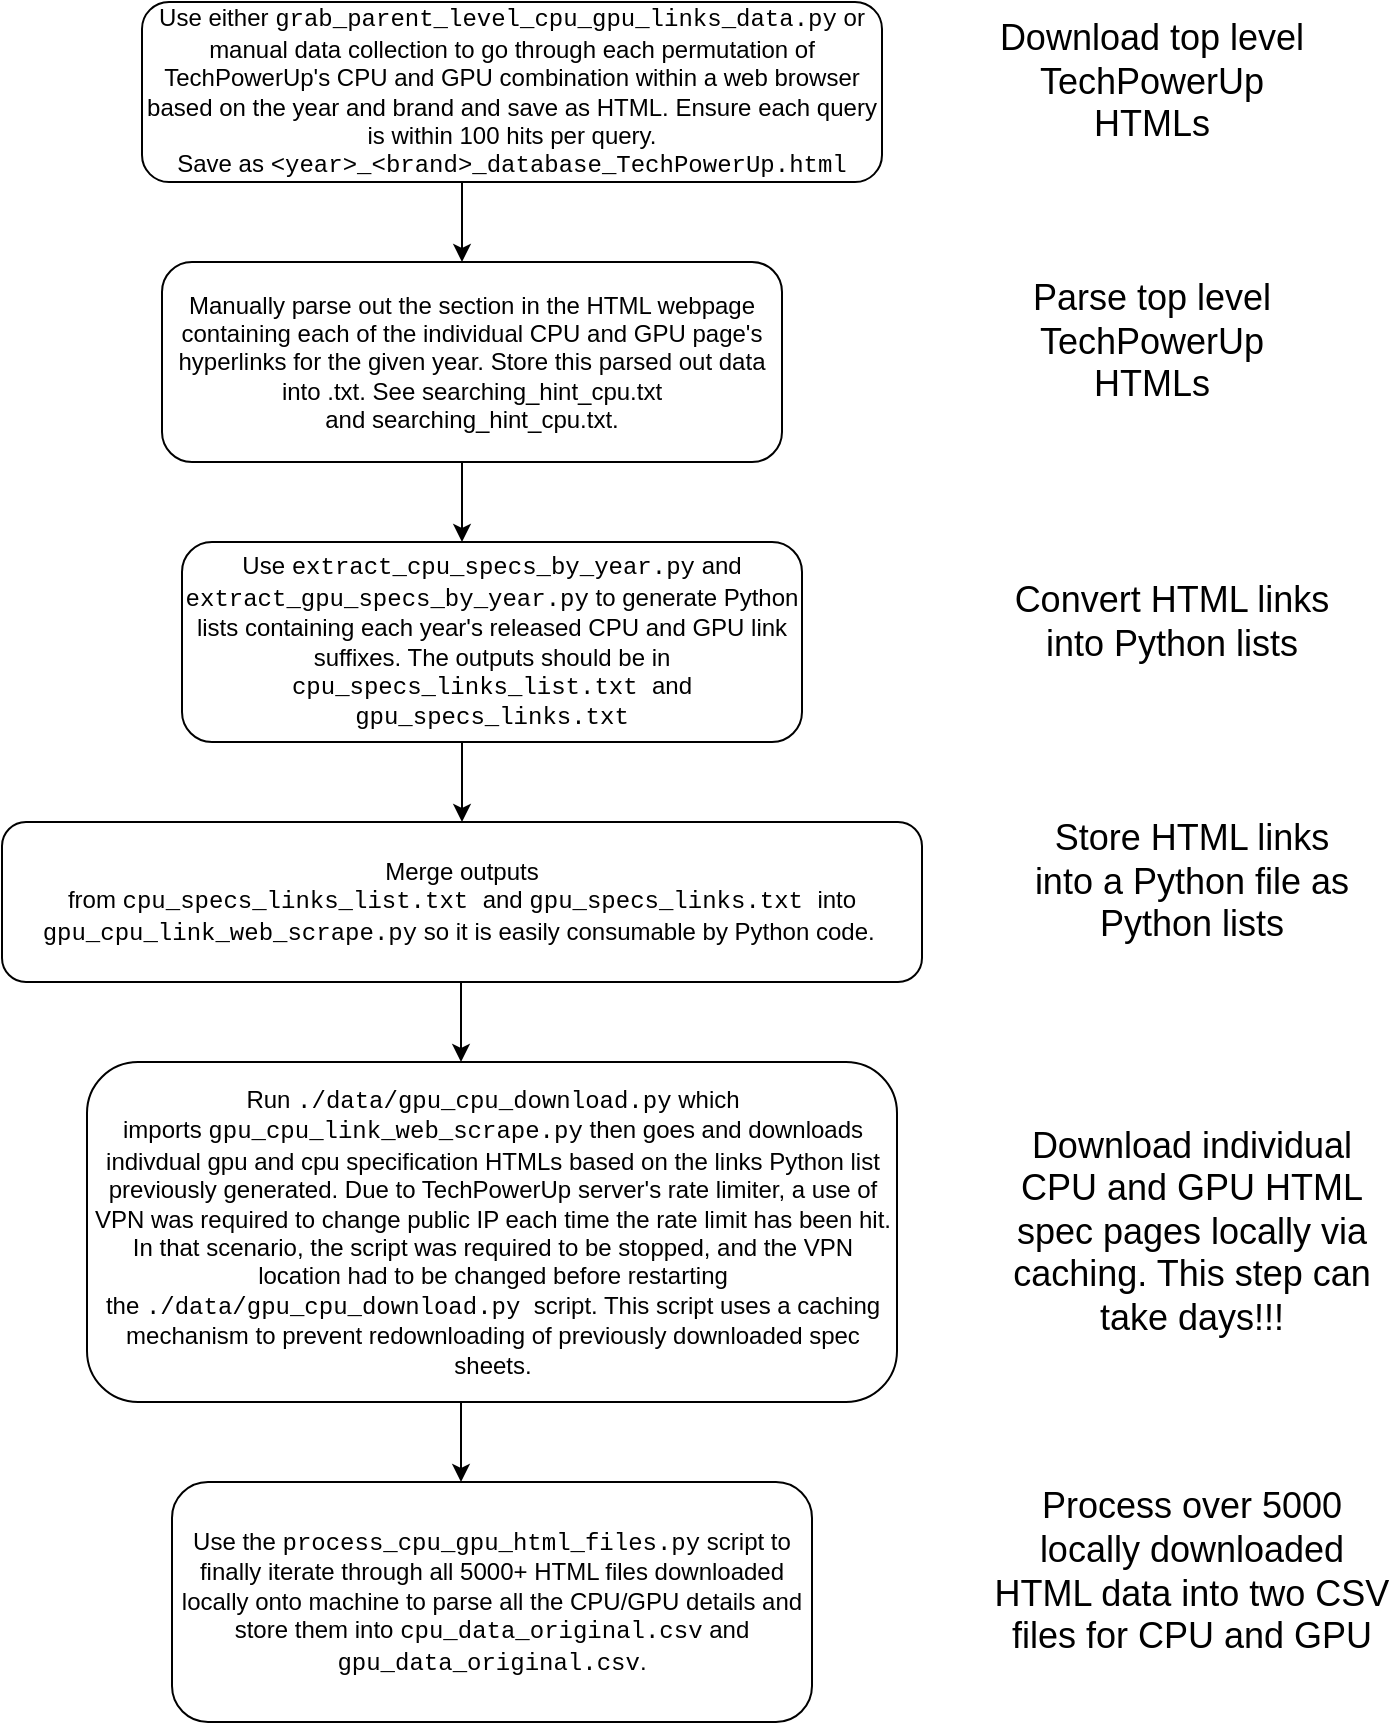 <mxfile version="24.7.17" pages="3">
  <diagram id="C5RBs43oDa-KdzZeNtuy" name="Page-1">
    <mxGraphModel dx="2314" dy="836" grid="1" gridSize="10" guides="1" tooltips="1" connect="1" arrows="1" fold="1" page="1" pageScale="1" pageWidth="827" pageHeight="1169" math="0" shadow="0">
      <root>
        <mxCell id="WIyWlLk6GJQsqaUBKTNV-0" />
        <mxCell id="WIyWlLk6GJQsqaUBKTNV-1" parent="WIyWlLk6GJQsqaUBKTNV-0" />
        <mxCell id="WIyWlLk6GJQsqaUBKTNV-11" value="Manually parse out the section in the HTML webpage containing each of the individual CPU and GPU page&#39;s hyperlinks for the given year. Store this parsed out data into .txt. See&amp;nbsp;searching_hint_cpu.txt and&amp;nbsp;searching_hint_cpu.txt." style="rounded=1;whiteSpace=wrap;html=1;fontSize=12;glass=0;strokeWidth=1;shadow=0;" parent="WIyWlLk6GJQsqaUBKTNV-1" vertex="1">
          <mxGeometry x="160" y="250" width="310" height="100" as="geometry" />
        </mxCell>
        <mxCell id="Esp_Vv1ihvw1R9XzcpMX-0" value="" style="endArrow=classic;html=1;rounded=0;exitX=0.5;exitY=1;exitDx=0;exitDy=0;" edge="1" parent="WIyWlLk6GJQsqaUBKTNV-1">
          <mxGeometry width="50" height="50" relative="1" as="geometry">
            <mxPoint x="310" y="210" as="sourcePoint" />
            <mxPoint x="310" y="250" as="targetPoint" />
          </mxGeometry>
        </mxCell>
        <mxCell id="Esp_Vv1ihvw1R9XzcpMX-1" value="Run&amp;nbsp;&lt;span style=&quot;font-family: &amp;quot;Courier New&amp;quot;;&quot;&gt;./data/gpu_cpu_download.py&lt;/span&gt;&amp;nbsp;which imports&amp;nbsp;&lt;span style=&quot;font-family: &amp;quot;Courier New&amp;quot;;&quot;&gt;gpu_cpu_link_web_scrape.py&lt;/span&gt;&amp;nbsp;then goes and downloads indivdual gpu and cpu specification HTMLs based on the links Python list previously generated. Due to TechPowerUp server&#39;s rate limiter, a use of VPN was required to change public IP each time the rate limit has been hit. In that scenario, the script was required to be stopped, and the VPN location had to be changed before restarting the&amp;nbsp;&lt;span style=&quot;font-family: &amp;quot;Courier New&amp;quot;;&quot;&gt;./data/gpu_cpu_download.py&lt;/span&gt;&amp;nbsp;&amp;nbsp;script. This script uses a caching mechanism to prevent redownloading of previously downloaded spec sheets." style="rounded=1;whiteSpace=wrap;html=1;fontSize=12;glass=0;strokeWidth=1;shadow=0;" vertex="1" parent="WIyWlLk6GJQsqaUBKTNV-1">
          <mxGeometry x="122.5" y="650" width="405" height="170" as="geometry" />
        </mxCell>
        <mxCell id="Esp_Vv1ihvw1R9XzcpMX-3" value="Use either&amp;nbsp;&lt;font face=&quot;Courier New&quot;&gt;grab_parent_level_cpu_gpu_links_data.py&lt;/font&gt; or manual data collection to go through each permutation of TechPowerUp&#39;s CPU and GPU combination within a web browser based on the year and brand and save as HTML. Ensure each query is within 100 hits per query.&lt;div&gt;Save as &lt;font face=&quot;Courier New&quot;&gt;&amp;lt;year&amp;gt;_&amp;lt;brand&amp;gt;_database_TechPowerUp.html&lt;/font&gt;&lt;/div&gt;" style="rounded=1;whiteSpace=wrap;html=1;" vertex="1" parent="WIyWlLk6GJQsqaUBKTNV-1">
          <mxGeometry x="150" y="120" width="370" height="90" as="geometry" />
        </mxCell>
        <mxCell id="Esp_Vv1ihvw1R9XzcpMX-4" value="" style="endArrow=classic;html=1;rounded=0;exitX=0.5;exitY=1;exitDx=0;exitDy=0;" edge="1" parent="WIyWlLk6GJQsqaUBKTNV-1">
          <mxGeometry width="50" height="50" relative="1" as="geometry">
            <mxPoint x="310" y="350" as="sourcePoint" />
            <mxPoint x="310" y="390" as="targetPoint" />
          </mxGeometry>
        </mxCell>
        <mxCell id="Esp_Vv1ihvw1R9XzcpMX-5" value="Use &lt;font face=&quot;Courier New&quot;&gt;extract_cpu_specs_by_year.py&lt;/font&gt; and &lt;font face=&quot;Courier New&quot;&gt;extract_gpu_specs_by_year.py&lt;/font&gt; to generate Python lists containing each year&#39;s released CPU and GPU link suffixes. The outputs should be in &lt;font face=&quot;Courier New&quot;&gt;cpu_specs_links_list.txt &lt;/font&gt;and &lt;font face=&quot;Courier New&quot;&gt;gpu_specs_links.txt&lt;/font&gt;" style="rounded=1;whiteSpace=wrap;html=1;" vertex="1" parent="WIyWlLk6GJQsqaUBKTNV-1">
          <mxGeometry x="170" y="390" width="310" height="100" as="geometry" />
        </mxCell>
        <mxCell id="Esp_Vv1ihvw1R9XzcpMX-6" value="&lt;font style=&quot;font-size: 18px;&quot;&gt;Download top level TechPowerUp&lt;/font&gt;&lt;div&gt;&lt;font style=&quot;font-size: 18px;&quot;&gt;HTMLs&lt;/font&gt;&lt;/div&gt;" style="text;html=1;align=center;verticalAlign=middle;whiteSpace=wrap;rounded=0;" vertex="1" parent="WIyWlLk6GJQsqaUBKTNV-1">
          <mxGeometry x="570" y="130" width="170" height="60" as="geometry" />
        </mxCell>
        <mxCell id="Esp_Vv1ihvw1R9XzcpMX-7" value="&lt;font style=&quot;font-size: 18px;&quot;&gt;Parse top level TechPowerUp&lt;/font&gt;&lt;div&gt;&lt;font style=&quot;font-size: 18px;&quot;&gt;HTMLs&lt;/font&gt;&lt;/div&gt;" style="text;html=1;align=center;verticalAlign=middle;whiteSpace=wrap;rounded=0;" vertex="1" parent="WIyWlLk6GJQsqaUBKTNV-1">
          <mxGeometry x="570" y="260" width="170" height="60" as="geometry" />
        </mxCell>
        <mxCell id="Esp_Vv1ihvw1R9XzcpMX-8" value="&lt;span style=&quot;font-size: 18px;&quot;&gt;Convert HTML links into Python lists&lt;/span&gt;" style="text;html=1;align=center;verticalAlign=middle;whiteSpace=wrap;rounded=0;" vertex="1" parent="WIyWlLk6GJQsqaUBKTNV-1">
          <mxGeometry x="580" y="400" width="170" height="60" as="geometry" />
        </mxCell>
        <mxCell id="Esp_Vv1ihvw1R9XzcpMX-9" value="Merge outputs from&amp;nbsp;&lt;font face=&quot;Courier New&quot;&gt;cpu_specs_links_list.txt&amp;nbsp;&lt;/font&gt;and&amp;nbsp;&lt;font face=&quot;Courier New&quot;&gt;gpu_specs_links.txt&amp;nbsp;&lt;/font&gt;into &lt;font face=&quot;Courier New&quot;&gt;gpu_cpu_link_web_scrape.py&lt;/font&gt; so it is easily consumable by Python code.&amp;nbsp;" style="rounded=1;whiteSpace=wrap;html=1;" vertex="1" parent="WIyWlLk6GJQsqaUBKTNV-1">
          <mxGeometry x="80" y="530" width="460" height="80" as="geometry" />
        </mxCell>
        <mxCell id="Esp_Vv1ihvw1R9XzcpMX-10" value="" style="endArrow=classic;html=1;rounded=0;exitX=0.5;exitY=1;exitDx=0;exitDy=0;" edge="1" parent="WIyWlLk6GJQsqaUBKTNV-1">
          <mxGeometry width="50" height="50" relative="1" as="geometry">
            <mxPoint x="310" y="490" as="sourcePoint" />
            <mxPoint x="310" y="530" as="targetPoint" />
          </mxGeometry>
        </mxCell>
        <mxCell id="Esp_Vv1ihvw1R9XzcpMX-11" value="&lt;span style=&quot;font-size: 18px;&quot;&gt;Store HTML links into a Python file as Python lists&lt;/span&gt;" style="text;html=1;align=center;verticalAlign=middle;whiteSpace=wrap;rounded=0;" vertex="1" parent="WIyWlLk6GJQsqaUBKTNV-1">
          <mxGeometry x="590" y="530" width="170" height="60" as="geometry" />
        </mxCell>
        <mxCell id="Esp_Vv1ihvw1R9XzcpMX-12" value="&lt;span style=&quot;font-size: 18px;&quot;&gt;Download individual CPU and GPU HTML spec pages locally via caching. This step can take days!!!&lt;/span&gt;" style="text;html=1;align=center;verticalAlign=middle;whiteSpace=wrap;rounded=0;" vertex="1" parent="WIyWlLk6GJQsqaUBKTNV-1">
          <mxGeometry x="580" y="680" width="190" height="110" as="geometry" />
        </mxCell>
        <mxCell id="Esp_Vv1ihvw1R9XzcpMX-13" value="Use the &lt;font face=&quot;Courier New&quot;&gt;process_cpu_gpu_html_files.py&lt;/font&gt; script to finally iterate through all 5000+ HTML files downloaded locally onto machine to parse all the CPU/GPU details and store them into &lt;font face=&quot;Courier New&quot;&gt;cpu_data_original.csv&lt;/font&gt; and &lt;font face=&quot;Courier New&quot;&gt;gpu_data_original.csv&lt;/font&gt;." style="rounded=1;whiteSpace=wrap;html=1;" vertex="1" parent="WIyWlLk6GJQsqaUBKTNV-1">
          <mxGeometry x="165" y="860" width="320" height="120" as="geometry" />
        </mxCell>
        <mxCell id="IM8Nb13rTrj5SgrWcA-M-0" value="" style="endArrow=classic;html=1;rounded=0;exitX=0.5;exitY=1;exitDx=0;exitDy=0;" edge="1" parent="WIyWlLk6GJQsqaUBKTNV-1">
          <mxGeometry width="50" height="50" relative="1" as="geometry">
            <mxPoint x="309.5" y="610" as="sourcePoint" />
            <mxPoint x="309.5" y="650" as="targetPoint" />
          </mxGeometry>
        </mxCell>
        <mxCell id="IM8Nb13rTrj5SgrWcA-M-1" value="" style="endArrow=classic;html=1;rounded=0;exitX=0.5;exitY=1;exitDx=0;exitDy=0;" edge="1" parent="WIyWlLk6GJQsqaUBKTNV-1">
          <mxGeometry width="50" height="50" relative="1" as="geometry">
            <mxPoint x="309.5" y="820" as="sourcePoint" />
            <mxPoint x="309.5" y="860" as="targetPoint" />
          </mxGeometry>
        </mxCell>
        <mxCell id="IM8Nb13rTrj5SgrWcA-M-2" value="&lt;span style=&quot;font-size: 18px;&quot;&gt;Process over 5000 locally downloaded HTML data into two CSV files for CPU and GPU&lt;/span&gt;" style="text;html=1;align=center;verticalAlign=middle;whiteSpace=wrap;rounded=0;" vertex="1" parent="WIyWlLk6GJQsqaUBKTNV-1">
          <mxGeometry x="575" y="850" width="200" height="110" as="geometry" />
        </mxCell>
      </root>
    </mxGraphModel>
  </diagram>
  <diagram id="L__6Dbw8f7tj2bKp2md-" name="Page-2">
    <mxGraphModel dx="2314" dy="836" grid="1" gridSize="10" guides="1" tooltips="1" connect="1" arrows="1" fold="1" page="1" pageScale="1" pageWidth="850" pageHeight="1100" math="0" shadow="0">
      <root>
        <mxCell id="0" />
        <mxCell id="1" parent="0" />
        <mxCell id="-6euVLJiRtAac--v17Nf-1" value="Intel CPU 2023" style="rounded=1;whiteSpace=wrap;html=1;" vertex="1" parent="1">
          <mxGeometry x="90" y="415" width="120" height="60" as="geometry" />
        </mxCell>
        <mxCell id="-6euVLJiRtAac--v17Nf-2" value="Intel CPU 2021" style="rounded=1;whiteSpace=wrap;html=1;" vertex="1" parent="1">
          <mxGeometry x="90" y="585" width="120" height="60" as="geometry" />
        </mxCell>
        <mxCell id="-6euVLJiRtAac--v17Nf-3" value="Intel CPU 2014" style="rounded=1;whiteSpace=wrap;html=1;" vertex="1" parent="1">
          <mxGeometry x="90" y="770" width="120" height="60" as="geometry" />
        </mxCell>
        <mxCell id="-6euVLJiRtAac--v17Nf-6" value="&lt;span style=&quot;font-size: 18px;&quot;&gt;Techpowerup website has a limit of 100 results per query. Hence I needed to filter and grab various endpoint queries to obtain&amp;nbsp;&lt;/span&gt;&lt;b style=&quot;font-size: 18px;&quot;&gt;ALL&lt;/b&gt;&lt;span style=&quot;font-size: 18px;&quot;&gt;&amp;nbsp;cpu data.&lt;/span&gt;" style="rounded=0;whiteSpace=wrap;html=1;" vertex="1" parent="1">
          <mxGeometry x="120" y="20" width="270" height="120" as="geometry" />
        </mxCell>
        <mxCell id="-6euVLJiRtAac--v17Nf-7" value="" style="endArrow=classic;html=1;rounded=0;" edge="1" parent="1">
          <mxGeometry width="50" height="50" relative="1" as="geometry">
            <mxPoint x="210" y="430" as="sourcePoint" />
            <mxPoint x="320" y="370" as="targetPoint" />
          </mxGeometry>
        </mxCell>
        <mxCell id="-6euVLJiRtAac--v17Nf-9" value="" style="endArrow=classic;html=1;rounded=0;exitX=1.008;exitY=0.617;exitDx=0;exitDy=0;exitPerimeter=0;" edge="1" parent="1" source="-6euVLJiRtAac--v17Nf-1">
          <mxGeometry width="50" height="50" relative="1" as="geometry">
            <mxPoint x="410" y="600" as="sourcePoint" />
            <mxPoint x="320" y="480" as="targetPoint" />
          </mxGeometry>
        </mxCell>
        <mxCell id="-6euVLJiRtAac--v17Nf-18" value="&lt;span style=&quot;font-size: 11px; text-wrap: nowrap; background-color: rgb(255, 255, 255);&quot;&gt;not mobile&lt;/span&gt;&lt;div style=&quot;font-size: 11px; text-wrap: nowrap;&quot;&gt;143 hits&lt;/div&gt;" style="rounded=1;whiteSpace=wrap;html=1;" vertex="1" parent="1">
          <mxGeometry x="320" y="450" width="70" height="50" as="geometry" />
        </mxCell>
        <mxCell id="-6euVLJiRtAac--v17Nf-19" value="&lt;span style=&quot;font-size: 11px; text-wrap: nowrap; background-color: rgb(255, 255, 255);&quot;&gt;is mobile&lt;/span&gt;&lt;div style=&quot;font-size: 11px; text-wrap: nowrap;&quot;&gt;19 hits&lt;/div&gt;" style="rounded=1;whiteSpace=wrap;html=1;" vertex="1" parent="1">
          <mxGeometry x="320" y="340" width="70" height="50" as="geometry" />
        </mxCell>
        <mxCell id="-6euVLJiRtAac--v17Nf-20" value="" style="endArrow=classic;html=1;rounded=0;" edge="1" parent="1">
          <mxGeometry width="50" height="50" relative="1" as="geometry">
            <mxPoint x="210" y="610" as="sourcePoint" />
            <mxPoint x="320" y="550" as="targetPoint" />
          </mxGeometry>
        </mxCell>
        <mxCell id="-6euVLJiRtAac--v17Nf-21" value="" style="endArrow=classic;html=1;rounded=0;exitX=1.008;exitY=0.617;exitDx=0;exitDy=0;exitPerimeter=0;" edge="1" parent="1">
          <mxGeometry width="50" height="50" relative="1" as="geometry">
            <mxPoint x="211" y="632" as="sourcePoint" />
            <mxPoint x="320" y="660" as="targetPoint" />
          </mxGeometry>
        </mxCell>
        <mxCell id="-6euVLJiRtAac--v17Nf-22" value="&lt;span style=&quot;font-size: 11px; text-wrap: nowrap; background-color: rgb(255, 255, 255);&quot;&gt;not mobile&lt;/span&gt;&lt;div style=&quot;font-size: 11px; text-wrap: nowrap;&quot;&gt;107 hits&lt;/div&gt;" style="rounded=1;whiteSpace=wrap;html=1;" vertex="1" parent="1">
          <mxGeometry x="320" y="630" width="70" height="50" as="geometry" />
        </mxCell>
        <mxCell id="-6euVLJiRtAac--v17Nf-23" value="&lt;span style=&quot;font-size: 11px; text-wrap: nowrap; background-color: rgb(255, 255, 255);&quot;&gt;is mobile&lt;/span&gt;&lt;div style=&quot;font-size: 11px; text-wrap: nowrap;&quot;&gt;19 hits&lt;/div&gt;" style="rounded=1;whiteSpace=wrap;html=1;" vertex="1" parent="1">
          <mxGeometry x="320" y="530" width="70" height="50" as="geometry" />
        </mxCell>
        <mxCell id="-6euVLJiRtAac--v17Nf-24" value="" style="endArrow=classic;html=1;rounded=0;" edge="1" parent="1">
          <mxGeometry width="50" height="50" relative="1" as="geometry">
            <mxPoint x="390" y="460" as="sourcePoint" />
            <mxPoint x="500" y="400" as="targetPoint" />
          </mxGeometry>
        </mxCell>
        <mxCell id="-6euVLJiRtAac--v17Nf-25" value="&lt;span style=&quot;font-size: 11px; text-wrap: nowrap; background-color: rgb(255, 255, 255);&quot;&gt;socket = Intel BGA 2579, 1 hit&lt;/span&gt;" style="rounded=1;whiteSpace=wrap;html=1;" vertex="1" parent="1">
          <mxGeometry x="500" y="380" width="180" height="30" as="geometry" />
        </mxCell>
        <mxCell id="-6euVLJiRtAac--v17Nf-26" value="" style="endArrow=classic;html=1;rounded=0;exitX=1;exitY=0.5;exitDx=0;exitDy=0;entryX=0;entryY=0.5;entryDx=0;entryDy=0;" edge="1" parent="1" source="-6euVLJiRtAac--v17Nf-18" target="-6euVLJiRtAac--v17Nf-27">
          <mxGeometry width="50" height="50" relative="1" as="geometry">
            <mxPoint x="400" y="470" as="sourcePoint" />
            <mxPoint x="510" y="450" as="targetPoint" />
          </mxGeometry>
        </mxCell>
        <mxCell id="-6euVLJiRtAac--v17Nf-27" value="&lt;span style=&quot;font-size: 11px; text-wrap: nowrap; background-color: rgb(255, 255, 255);&quot;&gt;socket = Intel BGA 1700, 42 hits&lt;/span&gt;" style="rounded=1;whiteSpace=wrap;html=1;" vertex="1" parent="1">
          <mxGeometry x="500" y="430" width="180" height="30" as="geometry" />
        </mxCell>
        <mxCell id="-6euVLJiRtAac--v17Nf-28" value="&lt;span style=&quot;font-size: 11px; text-wrap: nowrap; background-color: rgb(255, 255, 255);&quot;&gt;socket = Intel BGA 4677, 100 hits&lt;/span&gt;" style="rounded=1;whiteSpace=wrap;html=1;" vertex="1" parent="1">
          <mxGeometry x="500" y="475" width="180" height="30" as="geometry" />
        </mxCell>
        <mxCell id="-6euVLJiRtAac--v17Nf-29" value="" style="endArrow=classic;html=1;rounded=0;exitX=1;exitY=0.75;exitDx=0;exitDy=0;entryX=0;entryY=0.5;entryDx=0;entryDy=0;" edge="1" parent="1" source="-6euVLJiRtAac--v17Nf-18" target="-6euVLJiRtAac--v17Nf-28">
          <mxGeometry width="50" height="50" relative="1" as="geometry">
            <mxPoint x="470" y="610" as="sourcePoint" />
            <mxPoint x="580" y="580" as="targetPoint" />
          </mxGeometry>
        </mxCell>
        <mxCell id="-6euVLJiRtAac--v17Nf-34" value="&lt;span style=&quot;font-size: 11px; text-wrap: nowrap; background-color: rgb(255, 255, 255);&quot;&gt;is server type, 71 hits&lt;/span&gt;" style="rounded=1;whiteSpace=wrap;html=1;" vertex="1" parent="1">
          <mxGeometry x="500" y="625" width="180" height="30" as="geometry" />
        </mxCell>
        <mxCell id="-6euVLJiRtAac--v17Nf-35" value="&lt;span style=&quot;font-size: 11px; text-wrap: nowrap; background-color: rgb(255, 255, 255);&quot;&gt;is not server type, 36 hits&lt;/span&gt;" style="rounded=1;whiteSpace=wrap;html=1;" vertex="1" parent="1">
          <mxGeometry x="500" y="675" width="180" height="30" as="geometry" />
        </mxCell>
        <mxCell id="-6euVLJiRtAac--v17Nf-36" value="" style="endArrow=classic;html=1;rounded=0;exitX=1;exitY=0.25;exitDx=0;exitDy=0;entryX=0;entryY=0.5;entryDx=0;entryDy=0;" edge="1" parent="1" target="-6euVLJiRtAac--v17Nf-34">
          <mxGeometry width="50" height="50" relative="1" as="geometry">
            <mxPoint x="390" y="648" as="sourcePoint" />
            <mxPoint x="510" y="560" as="targetPoint" />
          </mxGeometry>
        </mxCell>
        <mxCell id="-6euVLJiRtAac--v17Nf-37" value="" style="endArrow=classic;html=1;rounded=0;exitX=1;exitY=0.5;exitDx=0;exitDy=0;entryX=0;entryY=0.5;entryDx=0;entryDy=0;" edge="1" parent="1" target="-6euVLJiRtAac--v17Nf-35">
          <mxGeometry width="50" height="50" relative="1" as="geometry">
            <mxPoint x="390" y="660" as="sourcePoint" />
            <mxPoint x="510" y="650" as="targetPoint" />
          </mxGeometry>
        </mxCell>
        <mxCell id="-6euVLJiRtAac--v17Nf-38" value="" style="endArrow=classic;html=1;rounded=0;" edge="1" parent="1">
          <mxGeometry width="50" height="50" relative="1" as="geometry">
            <mxPoint x="210" y="785" as="sourcePoint" />
            <mxPoint x="320" y="725" as="targetPoint" />
          </mxGeometry>
        </mxCell>
        <mxCell id="-6euVLJiRtAac--v17Nf-39" value="" style="endArrow=classic;html=1;rounded=0;exitX=1.008;exitY=0.617;exitDx=0;exitDy=0;exitPerimeter=0;" edge="1" parent="1">
          <mxGeometry width="50" height="50" relative="1" as="geometry">
            <mxPoint x="211" y="807" as="sourcePoint" />
            <mxPoint x="320" y="835" as="targetPoint" />
          </mxGeometry>
        </mxCell>
        <mxCell id="-6euVLJiRtAac--v17Nf-40" value="&lt;span style=&quot;font-size: 11px; text-wrap: nowrap; background-color: rgb(255, 255, 255);&quot;&gt;not mobile&lt;/span&gt;&lt;div style=&quot;font-size: 11px; text-wrap: nowrap;&quot;&gt;143 hits&lt;/div&gt;" style="rounded=1;whiteSpace=wrap;html=1;" vertex="1" parent="1">
          <mxGeometry x="320" y="805" width="70" height="50" as="geometry" />
        </mxCell>
        <mxCell id="-6euVLJiRtAac--v17Nf-41" value="&lt;span style=&quot;font-size: 11px; text-wrap: nowrap; background-color: rgb(255, 255, 255);&quot;&gt;is mobile&lt;/span&gt;&lt;div style=&quot;font-size: 11px; text-wrap: nowrap;&quot;&gt;19 hits&lt;/div&gt;" style="rounded=1;whiteSpace=wrap;html=1;" vertex="1" parent="1">
          <mxGeometry x="320" y="705" width="70" height="50" as="geometry" />
        </mxCell>
        <mxCell id="-6euVLJiRtAac--v17Nf-42" value="&lt;span style=&quot;font-size: 11px; text-wrap: nowrap; background-color: rgb(255, 255, 255);&quot;&gt;is server type, 62 hits&lt;/span&gt;" style="rounded=1;whiteSpace=wrap;html=1;" vertex="1" parent="1">
          <mxGeometry x="500" y="800" width="180" height="30" as="geometry" />
        </mxCell>
        <mxCell id="-6euVLJiRtAac--v17Nf-43" value="&lt;span style=&quot;font-size: 11px; text-wrap: nowrap; background-color: rgb(255, 255, 255);&quot;&gt;is not server type, 39 hits&lt;/span&gt;" style="rounded=1;whiteSpace=wrap;html=1;" vertex="1" parent="1">
          <mxGeometry x="500" y="850" width="180" height="30" as="geometry" />
        </mxCell>
        <mxCell id="-6euVLJiRtAac--v17Nf-44" value="" style="endArrow=classic;html=1;rounded=0;exitX=1;exitY=0.25;exitDx=0;exitDy=0;entryX=0;entryY=0.5;entryDx=0;entryDy=0;" edge="1" parent="1" target="-6euVLJiRtAac--v17Nf-42">
          <mxGeometry width="50" height="50" relative="1" as="geometry">
            <mxPoint x="390" y="823" as="sourcePoint" />
            <mxPoint x="510" y="735" as="targetPoint" />
          </mxGeometry>
        </mxCell>
        <mxCell id="-6euVLJiRtAac--v17Nf-45" value="" style="endArrow=classic;html=1;rounded=0;exitX=1;exitY=0.5;exitDx=0;exitDy=0;entryX=0;entryY=0.5;entryDx=0;entryDy=0;" edge="1" parent="1" target="-6euVLJiRtAac--v17Nf-43">
          <mxGeometry width="50" height="50" relative="1" as="geometry">
            <mxPoint x="390" y="835" as="sourcePoint" />
            <mxPoint x="510" y="825" as="targetPoint" />
          </mxGeometry>
        </mxCell>
        <mxCell id="-6euVLJiRtAac--v17Nf-46" value="Intel CPU 2012" style="rounded=1;whiteSpace=wrap;html=1;" vertex="1" parent="1">
          <mxGeometry x="90" y="945" width="120" height="60" as="geometry" />
        </mxCell>
        <mxCell id="-6euVLJiRtAac--v17Nf-47" value="" style="endArrow=classic;html=1;rounded=0;" edge="1" parent="1">
          <mxGeometry width="50" height="50" relative="1" as="geometry">
            <mxPoint x="210" y="960" as="sourcePoint" />
            <mxPoint x="320" y="900" as="targetPoint" />
          </mxGeometry>
        </mxCell>
        <mxCell id="-6euVLJiRtAac--v17Nf-48" value="" style="endArrow=classic;html=1;rounded=0;entryX=0;entryY=0.5;entryDx=0;entryDy=0;" edge="1" parent="1" target="-6euVLJiRtAac--v17Nf-49">
          <mxGeometry width="50" height="50" relative="1" as="geometry">
            <mxPoint x="210" y="980" as="sourcePoint" />
            <mxPoint x="310" y="1008" as="targetPoint" />
          </mxGeometry>
        </mxCell>
        <mxCell id="-6euVLJiRtAac--v17Nf-49" value="&lt;span style=&quot;font-size: 11px; text-wrap: nowrap; background-color: rgb(255, 255, 255);&quot;&gt;not mobile&lt;/span&gt;&lt;div style=&quot;font-size: 11px; text-wrap: nowrap;&quot;&gt;143 hits&lt;/div&gt;" style="rounded=1;whiteSpace=wrap;html=1;" vertex="1" parent="1">
          <mxGeometry x="320" y="980" width="70" height="50" as="geometry" />
        </mxCell>
        <mxCell id="-6euVLJiRtAac--v17Nf-50" value="&lt;span style=&quot;font-size: 11px; text-wrap: nowrap; background-color: rgb(255, 255, 255);&quot;&gt;is server type, 67 hits&lt;/span&gt;" style="rounded=1;whiteSpace=wrap;html=1;" vertex="1" parent="1">
          <mxGeometry x="490" y="975" width="180" height="30" as="geometry" />
        </mxCell>
        <mxCell id="-6euVLJiRtAac--v17Nf-51" value="&lt;span style=&quot;font-size: 11px; text-wrap: nowrap; background-color: rgb(255, 255, 255);&quot;&gt;is not server type, 45 hits&lt;/span&gt;" style="rounded=1;whiteSpace=wrap;html=1;" vertex="1" parent="1">
          <mxGeometry x="490" y="1025" width="180" height="30" as="geometry" />
        </mxCell>
        <mxCell id="-6euVLJiRtAac--v17Nf-52" value="" style="endArrow=classic;html=1;rounded=0;entryX=0;entryY=0.5;entryDx=0;entryDy=0;" edge="1" parent="1" target="-6euVLJiRtAac--v17Nf-50">
          <mxGeometry width="50" height="50" relative="1" as="geometry">
            <mxPoint x="390" y="1000" as="sourcePoint" />
            <mxPoint x="500" y="910" as="targetPoint" />
          </mxGeometry>
        </mxCell>
        <mxCell id="-6euVLJiRtAac--v17Nf-53" value="" style="endArrow=classic;html=1;rounded=0;exitX=1;exitY=0.75;exitDx=0;exitDy=0;entryX=0;entryY=0.5;entryDx=0;entryDy=0;" edge="1" parent="1" target="-6euVLJiRtAac--v17Nf-51" source="-6euVLJiRtAac--v17Nf-49">
          <mxGeometry width="50" height="50" relative="1" as="geometry">
            <mxPoint x="380" y="1010" as="sourcePoint" />
            <mxPoint x="500" y="1000" as="targetPoint" />
          </mxGeometry>
        </mxCell>
        <mxCell id="-6euVLJiRtAac--v17Nf-54" value="&lt;span style=&quot;font-size: 11px; text-wrap: nowrap; background-color: rgb(255, 255, 255);&quot;&gt;is mobile&lt;/span&gt;&lt;div style=&quot;font-size: 11px; text-wrap: nowrap;&quot;&gt;19 hits&lt;/div&gt;" style="rounded=1;whiteSpace=wrap;html=1;" vertex="1" parent="1">
          <mxGeometry x="320" y="880" width="70" height="50" as="geometry" />
        </mxCell>
        <mxCell id="-6euVLJiRtAac--v17Nf-55" value="CPU YYYY" style="rounded=1;whiteSpace=wrap;html=1;" vertex="1" parent="1">
          <mxGeometry x="90" y="230" width="120" height="60" as="geometry" />
        </mxCell>
        <mxCell id="-6euVLJiRtAac--v17Nf-57" value="" style="endArrow=classic;html=1;rounded=0;" edge="1" parent="1">
          <mxGeometry width="50" height="50" relative="1" as="geometry">
            <mxPoint x="210" y="250" as="sourcePoint" />
            <mxPoint x="320" y="190" as="targetPoint" />
          </mxGeometry>
        </mxCell>
        <mxCell id="-6euVLJiRtAac--v17Nf-58" value="" style="endArrow=classic;html=1;rounded=0;exitX=1.008;exitY=0.617;exitDx=0;exitDy=0;exitPerimeter=0;" edge="1" parent="1">
          <mxGeometry width="50" height="50" relative="1" as="geometry">
            <mxPoint x="211" y="272" as="sourcePoint" />
            <mxPoint x="320" y="300" as="targetPoint" />
          </mxGeometry>
        </mxCell>
        <mxCell id="-6euVLJiRtAac--v17Nf-59" value="&lt;span style=&quot;font-size: 11px; text-wrap: nowrap; background-color: rgb(255, 255, 255);&quot;&gt;Intel CPUs, less than 101 hits&amp;nbsp;&lt;/span&gt;&lt;span style=&quot;text-wrap: nowrap; font-size: 11px; background-color: rgb(255, 255, 255);&quot;&gt;(there were four years&amp;nbsp;&lt;/span&gt;&lt;div&gt;&lt;span style=&quot;font-size: 11px; text-wrap: nowrap; background-color: rgb(255, 255, 255);&quot;&gt;which this was not the case and was handled accordingly)&lt;/span&gt;&lt;/div&gt;" style="rounded=1;whiteSpace=wrap;html=1;" vertex="1" parent="1">
          <mxGeometry x="320" y="250" width="310" height="70" as="geometry" />
        </mxCell>
        <mxCell id="-6euVLJiRtAac--v17Nf-60" value="&lt;span style=&quot;font-size: 11px; text-wrap: nowrap; background-color: rgb(255, 255, 255);&quot;&gt;AMD CPUs, less than 101 hits (there were two years&amp;nbsp;&lt;/span&gt;&lt;div&gt;&lt;span style=&quot;font-size: 11px; text-wrap: nowrap; background-color: rgb(255, 255, 255);&quot;&gt;which this was not the case and was handled accordingly, split by is or is not mobile)&lt;/span&gt;&lt;/div&gt;" style="rounded=1;whiteSpace=wrap;html=1;" vertex="1" parent="1">
          <mxGeometry x="320" y="160" width="420" height="70" as="geometry" />
        </mxCell>
        <mxCell id="-6euVLJiRtAac--v17Nf-61" value="&lt;span style=&quot;font-size: 18px;&quot;&gt;Example url might looks like:&amp;nbsp;https://www.techpowerup.com/cpu-specs/?mfgr=AMD&amp;amp;released=2023&amp;amp;mobile=No&amp;amp;sort=name&lt;/span&gt;" style="rounded=0;whiteSpace=wrap;html=1;" vertex="1" parent="1">
          <mxGeometry x="400" y="20" width="430" height="120" as="geometry" />
        </mxCell>
      </root>
    </mxGraphModel>
  </diagram>
  <diagram id="Qzy8rzFxQuqEXCqjSylI" name="Page-3">
    <mxGraphModel dx="2314" dy="836" grid="1" gridSize="10" guides="1" tooltips="1" connect="1" arrows="1" fold="1" page="1" pageScale="1" pageWidth="850" pageHeight="1100" math="0" shadow="0">
      <root>
        <mxCell id="0" />
        <mxCell id="1" parent="0" />
        <mxCell id="CSf91JC3w8xR7OaKhkdu-1" value="GPU YYYY" style="rounded=1;whiteSpace=wrap;html=1;" vertex="1" parent="1">
          <mxGeometry x="90" y="230" width="120" height="60" as="geometry" />
        </mxCell>
        <mxCell id="CSf91JC3w8xR7OaKhkdu-2" value="" style="endArrow=classic;html=1;rounded=0;" edge="1" parent="1">
          <mxGeometry width="50" height="50" relative="1" as="geometry">
            <mxPoint x="210" y="250" as="sourcePoint" />
            <mxPoint x="320" y="190" as="targetPoint" />
          </mxGeometry>
        </mxCell>
        <mxCell id="CSf91JC3w8xR7OaKhkdu-3" value="" style="endArrow=classic;html=1;rounded=0;exitX=1.008;exitY=0.617;exitDx=0;exitDy=0;exitPerimeter=0;" edge="1" parent="1">
          <mxGeometry width="50" height="50" relative="1" as="geometry">
            <mxPoint x="211" y="272" as="sourcePoint" />
            <mxPoint x="320" y="380" as="targetPoint" />
          </mxGeometry>
        </mxCell>
        <mxCell id="CSf91JC3w8xR7OaKhkdu-4" value="&lt;span style=&quot;font-size: 11px; text-wrap: nowrap; background-color: rgb(255, 255, 255);&quot;&gt;NVIDIA&amp;nbsp;&lt;/span&gt;&lt;span style=&quot;font-size: 11px; text-wrap: nowrap; background-color: rgb(255, 255, 255);&quot;&gt;GPUs, less than 101 hits all years&lt;/span&gt;" style="rounded=1;whiteSpace=wrap;html=1;" vertex="1" parent="1">
          <mxGeometry x="320" y="340" width="310" height="70" as="geometry" />
        </mxCell>
        <mxCell id="CSf91JC3w8xR7OaKhkdu-5" value="&lt;span style=&quot;font-size: 11px; text-wrap: nowrap; background-color: rgb(255, 255, 255);&quot;&gt;AMD GPUs, less than 101 hits all years&lt;/span&gt;" style="rounded=1;whiteSpace=wrap;html=1;" vertex="1" parent="1">
          <mxGeometry x="320" y="160" width="420" height="70" as="geometry" />
        </mxCell>
        <mxCell id="CSf91JC3w8xR7OaKhkdu-6" value="&lt;span style=&quot;font-size: 11px; text-wrap: nowrap; background-color: rgb(255, 255, 255);&quot;&gt;Intel&lt;/span&gt;&lt;span style=&quot;font-size: 11px; text-wrap: nowrap; background-color: rgb(255, 255, 255);&quot;&gt;&amp;nbsp;GPUs, less than 101 hits all years&lt;/span&gt;" style="rounded=1;whiteSpace=wrap;html=1;" vertex="1" parent="1">
          <mxGeometry x="320" y="240" width="310" height="70" as="geometry" />
        </mxCell>
        <mxCell id="CSf91JC3w8xR7OaKhkdu-7" value="" style="endArrow=classic;html=1;rounded=0;exitX=1;exitY=0.5;exitDx=0;exitDy=0;entryX=0;entryY=0.5;entryDx=0;entryDy=0;" edge="1" parent="1" source="CSf91JC3w8xR7OaKhkdu-1" target="CSf91JC3w8xR7OaKhkdu-6">
          <mxGeometry width="50" height="50" relative="1" as="geometry">
            <mxPoint x="220" y="260" as="sourcePoint" />
            <mxPoint x="330" y="200" as="targetPoint" />
          </mxGeometry>
        </mxCell>
      </root>
    </mxGraphModel>
  </diagram>
</mxfile>

